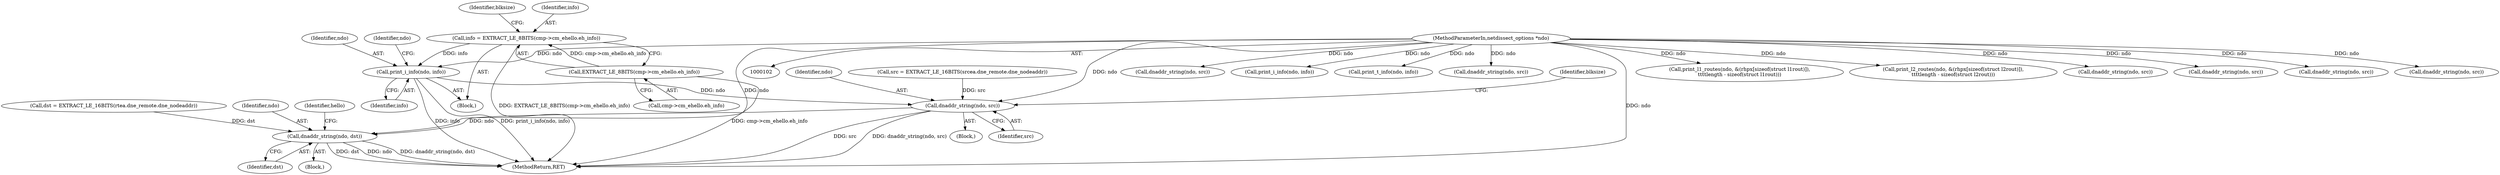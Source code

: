 digraph "0_tcpdump_c6e0531b5def26ecf912e8de6ade86cbdaed3751_0@pointer" {
"1000670" [label="(Call,print_i_info(ndo, info))"];
"1000103" [label="(MethodParameterIn,netdissect_options *ndo)"];
"1000615" [label="(Call,info = EXTRACT_LE_8BITS(cmp->cm_ehello.eh_info))"];
"1000617" [label="(Call,EXTRACT_LE_8BITS(cmp->cm_ehello.eh_info))"];
"1000685" [label="(Call,dnaddr_string(ndo, src))"];
"1000691" [label="(Call,dnaddr_string(ndo, dst))"];
"1000691" [label="(Call,dnaddr_string(ndo, dst))"];
"1000670" [label="(Call,print_i_info(ndo, info))"];
"1000618" [label="(Call,cmp->cm_ehello.eh_info)"];
"1000671" [label="(Identifier,ndo)"];
"1000361" [label="(Call,dnaddr_string(ndo, src))"];
"1000686" [label="(Identifier,ndo)"];
"1000517" [label="(Call,print_i_info(ndo, info))"];
"1000218" [label="(Call,print_t_info(ndo, info))"];
"1000684" [label="(Block,)"];
"1000695" [label="(Identifier,hello)"];
"1000685" [label="(Call,dnaddr_string(ndo, src))"];
"1000325" [label="(Call,dnaddr_string(ndo, src))"];
"1000624" [label="(Identifier,blksize)"];
"1000690" [label="(Block,)"];
"1000607" [label="(Call,src = EXTRACT_LE_16BITS(srcea.dne_remote.dne_nodeaddr))"];
"1000617" [label="(Call,EXTRACT_LE_8BITS(cmp->cm_ehello.eh_info))"];
"1000675" [label="(Identifier,ndo)"];
"1000366" [label="(Call,print_l1_routes(ndo, &(rhpx[sizeof(struct l1rout)]),\n\t\t\t\tlength - sizeof(struct l1rout)))"];
"1000687" [label="(Identifier,src)"];
"1000411" [label="(Call,print_l2_routes(ndo, &(rhpx[sizeof(struct l2rout)]),\n\t\t\t\tlength - sizeof(struct l2rout)))"];
"1000689" [label="(Identifier,blksize)"];
"1000406" [label="(Call,dnaddr_string(ndo, src))"];
"1000616" [label="(Identifier,info)"];
"1000646" [label="(Call,dst = EXTRACT_LE_16BITS(rtea.dne_remote.dne_nodeaddr))"];
"1000103" [label="(MethodParameterIn,netdissect_options *ndo)"];
"1000227" [label="(Call,dnaddr_string(ndo, src))"];
"1000146" [label="(Block,)"];
"1000672" [label="(Identifier,info)"];
"1000532" [label="(Call,dnaddr_string(ndo, src))"];
"1000722" [label="(MethodReturn,RET)"];
"1000280" [label="(Call,dnaddr_string(ndo, src))"];
"1000692" [label="(Identifier,ndo)"];
"1000615" [label="(Call,info = EXTRACT_LE_8BITS(cmp->cm_ehello.eh_info))"];
"1000693" [label="(Identifier,dst)"];
"1000670" -> "1000146"  [label="AST: "];
"1000670" -> "1000672"  [label="CFG: "];
"1000671" -> "1000670"  [label="AST: "];
"1000672" -> "1000670"  [label="AST: "];
"1000675" -> "1000670"  [label="CFG: "];
"1000670" -> "1000722"  [label="DDG: info"];
"1000670" -> "1000722"  [label="DDG: print_i_info(ndo, info)"];
"1000103" -> "1000670"  [label="DDG: ndo"];
"1000615" -> "1000670"  [label="DDG: info"];
"1000670" -> "1000685"  [label="DDG: ndo"];
"1000103" -> "1000102"  [label="AST: "];
"1000103" -> "1000722"  [label="DDG: ndo"];
"1000103" -> "1000218"  [label="DDG: ndo"];
"1000103" -> "1000227"  [label="DDG: ndo"];
"1000103" -> "1000280"  [label="DDG: ndo"];
"1000103" -> "1000325"  [label="DDG: ndo"];
"1000103" -> "1000361"  [label="DDG: ndo"];
"1000103" -> "1000366"  [label="DDG: ndo"];
"1000103" -> "1000406"  [label="DDG: ndo"];
"1000103" -> "1000411"  [label="DDG: ndo"];
"1000103" -> "1000517"  [label="DDG: ndo"];
"1000103" -> "1000532"  [label="DDG: ndo"];
"1000103" -> "1000685"  [label="DDG: ndo"];
"1000103" -> "1000691"  [label="DDG: ndo"];
"1000615" -> "1000146"  [label="AST: "];
"1000615" -> "1000617"  [label="CFG: "];
"1000616" -> "1000615"  [label="AST: "];
"1000617" -> "1000615"  [label="AST: "];
"1000624" -> "1000615"  [label="CFG: "];
"1000615" -> "1000722"  [label="DDG: EXTRACT_LE_8BITS(cmp->cm_ehello.eh_info)"];
"1000617" -> "1000615"  [label="DDG: cmp->cm_ehello.eh_info"];
"1000617" -> "1000618"  [label="CFG: "];
"1000618" -> "1000617"  [label="AST: "];
"1000617" -> "1000722"  [label="DDG: cmp->cm_ehello.eh_info"];
"1000685" -> "1000684"  [label="AST: "];
"1000685" -> "1000687"  [label="CFG: "];
"1000686" -> "1000685"  [label="AST: "];
"1000687" -> "1000685"  [label="AST: "];
"1000689" -> "1000685"  [label="CFG: "];
"1000685" -> "1000722"  [label="DDG: dnaddr_string(ndo, src)"];
"1000685" -> "1000722"  [label="DDG: src"];
"1000607" -> "1000685"  [label="DDG: src"];
"1000685" -> "1000691"  [label="DDG: ndo"];
"1000691" -> "1000690"  [label="AST: "];
"1000691" -> "1000693"  [label="CFG: "];
"1000692" -> "1000691"  [label="AST: "];
"1000693" -> "1000691"  [label="AST: "];
"1000695" -> "1000691"  [label="CFG: "];
"1000691" -> "1000722"  [label="DDG: dst"];
"1000691" -> "1000722"  [label="DDG: ndo"];
"1000691" -> "1000722"  [label="DDG: dnaddr_string(ndo, dst)"];
"1000646" -> "1000691"  [label="DDG: dst"];
}

